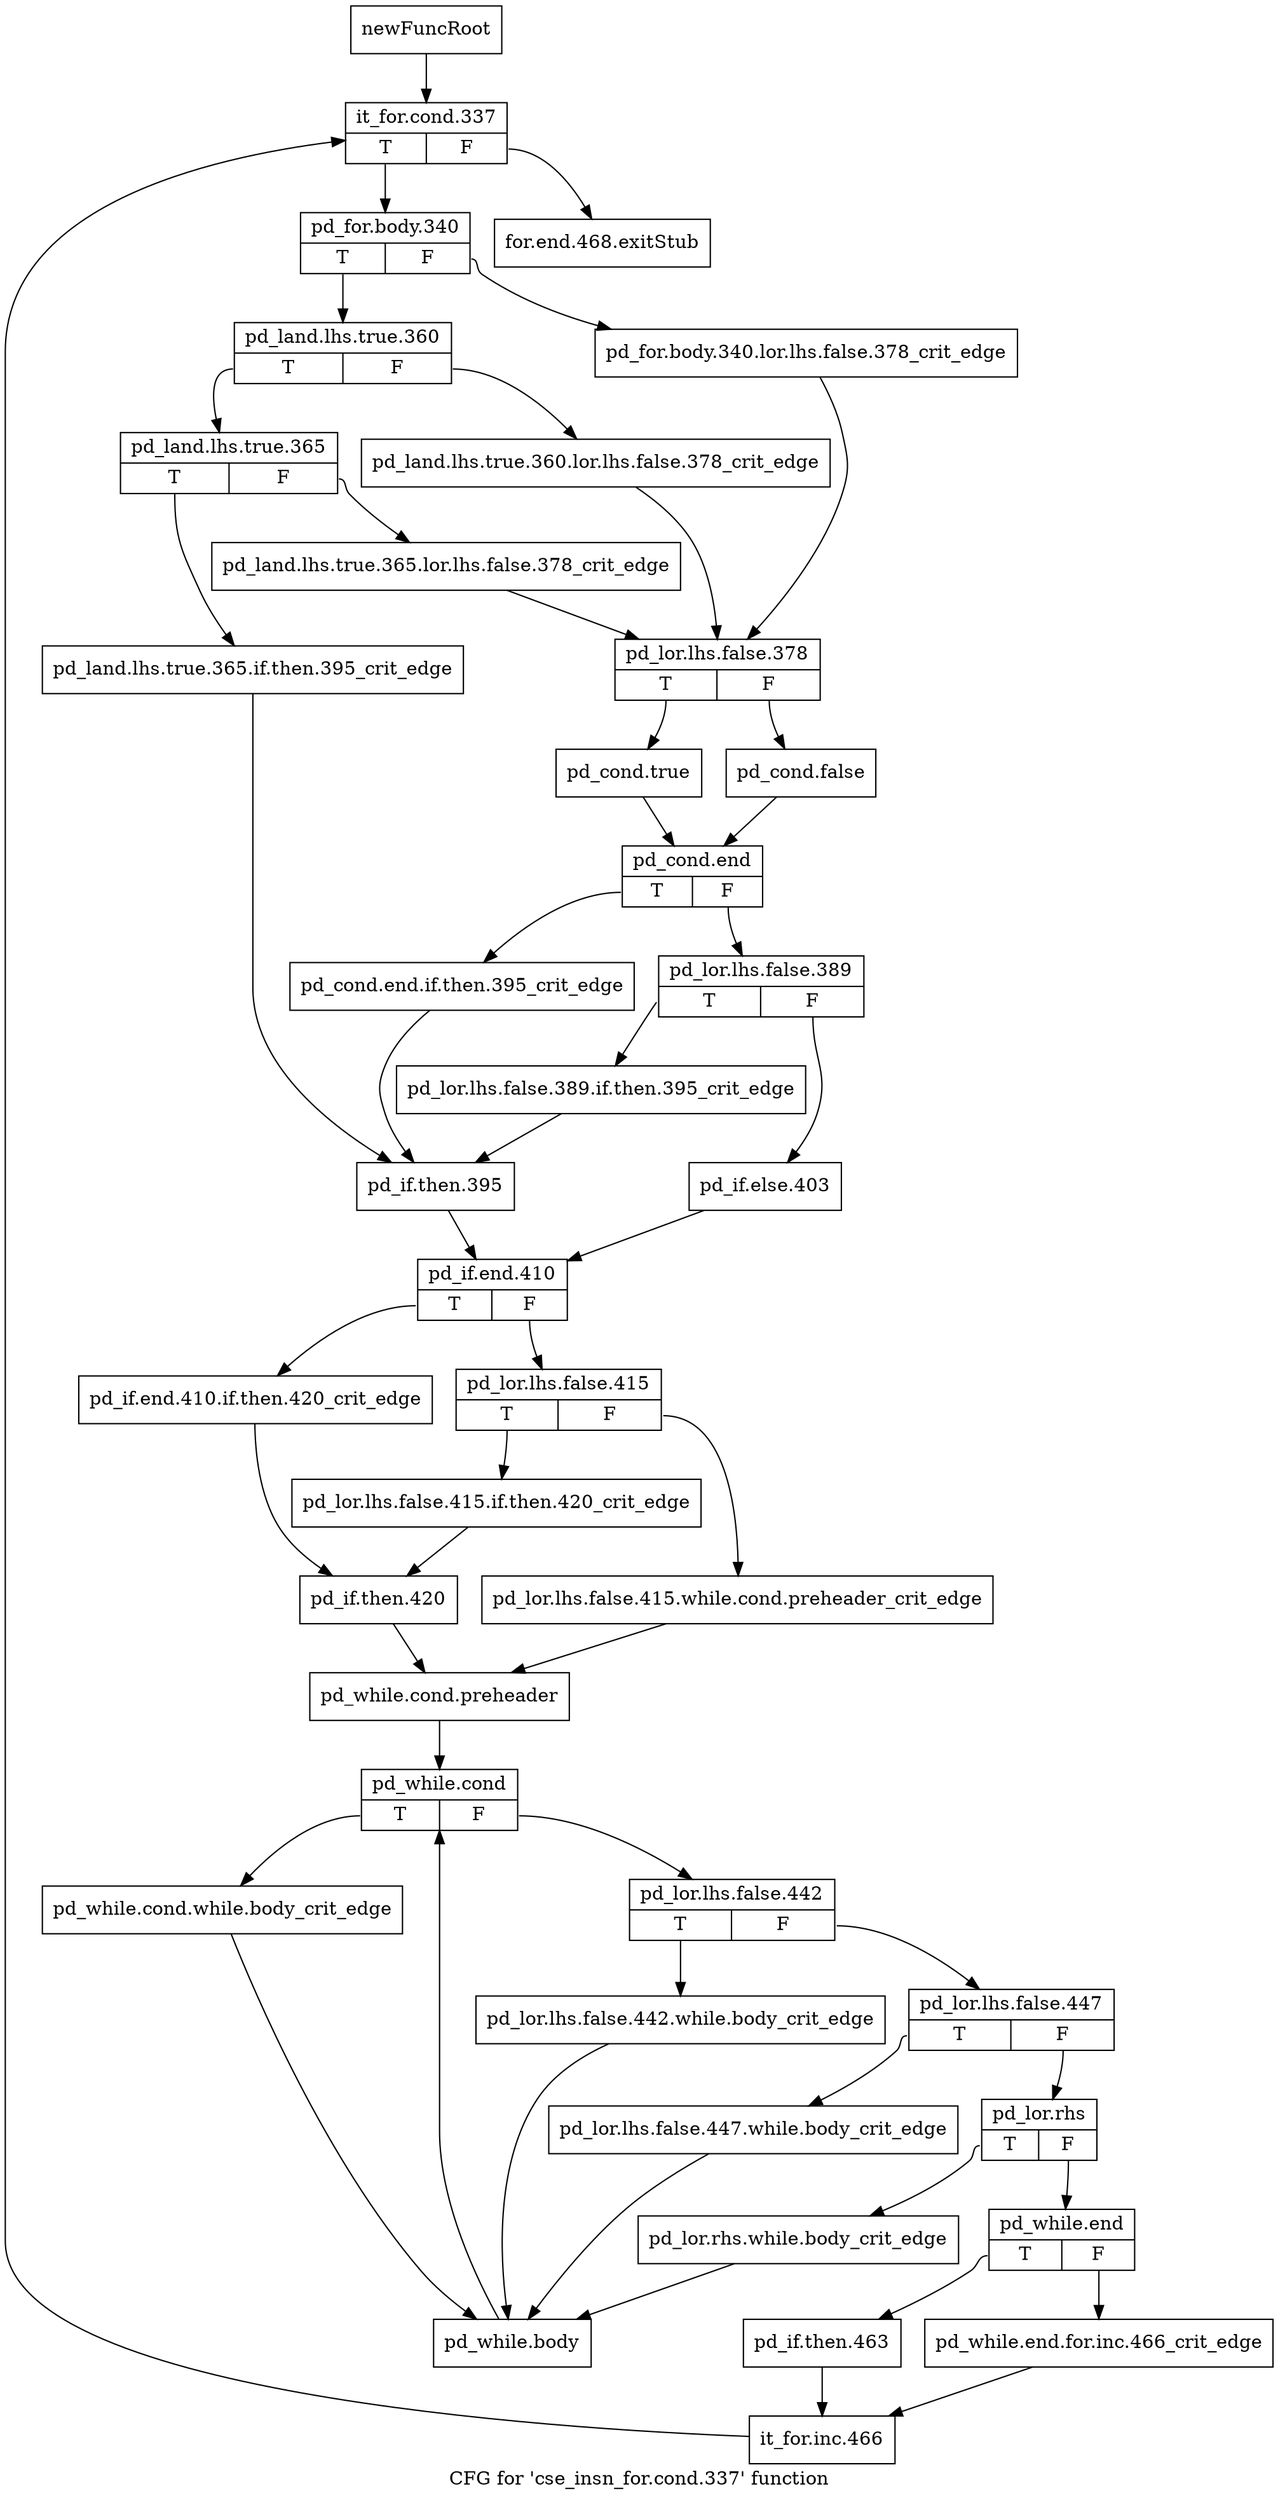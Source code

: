 digraph "CFG for 'cse_insn_for.cond.337' function" {
	label="CFG for 'cse_insn_for.cond.337' function";

	Node0xa85a470 [shape=record,label="{newFuncRoot}"];
	Node0xa85a470 -> Node0xa85a510;
	Node0xa85a4c0 [shape=record,label="{for.end.468.exitStub}"];
	Node0xa85a510 [shape=record,label="{it_for.cond.337|{<s0>T|<s1>F}}"];
	Node0xa85a510:s0 -> Node0xa85a560;
	Node0xa85a510:s1 -> Node0xa85a4c0;
	Node0xa85a560 [shape=record,label="{pd_for.body.340|{<s0>T|<s1>F}}"];
	Node0xa85a560:s0 -> Node0xa85a600;
	Node0xa85a560:s1 -> Node0xa85a5b0;
	Node0xa85a5b0 [shape=record,label="{pd_for.body.340.lor.lhs.false.378_crit_edge}"];
	Node0xa85a5b0 -> Node0xa85a740;
	Node0xa85a600 [shape=record,label="{pd_land.lhs.true.360|{<s0>T|<s1>F}}"];
	Node0xa85a600:s0 -> Node0xa85a6a0;
	Node0xa85a600:s1 -> Node0xa85a650;
	Node0xa85a650 [shape=record,label="{pd_land.lhs.true.360.lor.lhs.false.378_crit_edge}"];
	Node0xa85a650 -> Node0xa85a740;
	Node0xa85a6a0 [shape=record,label="{pd_land.lhs.true.365|{<s0>T|<s1>F}}"];
	Node0xa85a6a0:s0 -> Node0xa85a9c0;
	Node0xa85a6a0:s1 -> Node0xa85a6f0;
	Node0xa85a6f0 [shape=record,label="{pd_land.lhs.true.365.lor.lhs.false.378_crit_edge}"];
	Node0xa85a6f0 -> Node0xa85a740;
	Node0xa85a740 [shape=record,label="{pd_lor.lhs.false.378|{<s0>T|<s1>F}}"];
	Node0xa85a740:s0 -> Node0xa85a7e0;
	Node0xa85a740:s1 -> Node0xa85a790;
	Node0xa85a790 [shape=record,label="{pd_cond.false}"];
	Node0xa85a790 -> Node0xa85a830;
	Node0xa85a7e0 [shape=record,label="{pd_cond.true}"];
	Node0xa85a7e0 -> Node0xa85a830;
	Node0xa85a830 [shape=record,label="{pd_cond.end|{<s0>T|<s1>F}}"];
	Node0xa85a830:s0 -> Node0xa85a970;
	Node0xa85a830:s1 -> Node0xa85a880;
	Node0xa85a880 [shape=record,label="{pd_lor.lhs.false.389|{<s0>T|<s1>F}}"];
	Node0xa85a880:s0 -> Node0xa85a920;
	Node0xa85a880:s1 -> Node0xa85a8d0;
	Node0xa85a8d0 [shape=record,label="{pd_if.else.403}"];
	Node0xa85a8d0 -> Node0xa85aa60;
	Node0xa85a920 [shape=record,label="{pd_lor.lhs.false.389.if.then.395_crit_edge}"];
	Node0xa85a920 -> Node0xa85aa10;
	Node0xa85a970 [shape=record,label="{pd_cond.end.if.then.395_crit_edge}"];
	Node0xa85a970 -> Node0xa85aa10;
	Node0xa85a9c0 [shape=record,label="{pd_land.lhs.true.365.if.then.395_crit_edge}"];
	Node0xa85a9c0 -> Node0xa85aa10;
	Node0xa85aa10 [shape=record,label="{pd_if.then.395}"];
	Node0xa85aa10 -> Node0xa85aa60;
	Node0xa85aa60 [shape=record,label="{pd_if.end.410|{<s0>T|<s1>F}}"];
	Node0xa85aa60:s0 -> Node0xa85aba0;
	Node0xa85aa60:s1 -> Node0xa85aab0;
	Node0xa85aab0 [shape=record,label="{pd_lor.lhs.false.415|{<s0>T|<s1>F}}"];
	Node0xa85aab0:s0 -> Node0xa85ab50;
	Node0xa85aab0:s1 -> Node0xa85ab00;
	Node0xa85ab00 [shape=record,label="{pd_lor.lhs.false.415.while.cond.preheader_crit_edge}"];
	Node0xa85ab00 -> Node0xa85ac40;
	Node0xa85ab50 [shape=record,label="{pd_lor.lhs.false.415.if.then.420_crit_edge}"];
	Node0xa85ab50 -> Node0xa85abf0;
	Node0xa85aba0 [shape=record,label="{pd_if.end.410.if.then.420_crit_edge}"];
	Node0xa85aba0 -> Node0xa85abf0;
	Node0xa85abf0 [shape=record,label="{pd_if.then.420}"];
	Node0xa85abf0 -> Node0xa85ac40;
	Node0xa85ac40 [shape=record,label="{pd_while.cond.preheader}"];
	Node0xa85ac40 -> Node0xa85ac90;
	Node0xa85ac90 [shape=record,label="{pd_while.cond|{<s0>T|<s1>F}}"];
	Node0xa85ac90:s0 -> Node0xa85b000;
	Node0xa85ac90:s1 -> Node0xa85ace0;
	Node0xa85ace0 [shape=record,label="{pd_lor.lhs.false.442|{<s0>T|<s1>F}}"];
	Node0xa85ace0:s0 -> Node0xa85afb0;
	Node0xa85ace0:s1 -> Node0xa85ad30;
	Node0xa85ad30 [shape=record,label="{pd_lor.lhs.false.447|{<s0>T|<s1>F}}"];
	Node0xa85ad30:s0 -> Node0xa85af60;
	Node0xa85ad30:s1 -> Node0xa85ad80;
	Node0xa85ad80 [shape=record,label="{pd_lor.rhs|{<s0>T|<s1>F}}"];
	Node0xa85ad80:s0 -> Node0xa85af10;
	Node0xa85ad80:s1 -> Node0xa85add0;
	Node0xa85add0 [shape=record,label="{pd_while.end|{<s0>T|<s1>F}}"];
	Node0xa85add0:s0 -> Node0xa85ae70;
	Node0xa85add0:s1 -> Node0xa85ae20;
	Node0xa85ae20 [shape=record,label="{pd_while.end.for.inc.466_crit_edge}"];
	Node0xa85ae20 -> Node0xa85aec0;
	Node0xa85ae70 [shape=record,label="{pd_if.then.463}"];
	Node0xa85ae70 -> Node0xa85aec0;
	Node0xa85aec0 [shape=record,label="{it_for.inc.466}"];
	Node0xa85aec0 -> Node0xa85a510;
	Node0xa85af10 [shape=record,label="{pd_lor.rhs.while.body_crit_edge}"];
	Node0xa85af10 -> Node0xa85b050;
	Node0xa85af60 [shape=record,label="{pd_lor.lhs.false.447.while.body_crit_edge}"];
	Node0xa85af60 -> Node0xa85b050;
	Node0xa85afb0 [shape=record,label="{pd_lor.lhs.false.442.while.body_crit_edge}"];
	Node0xa85afb0 -> Node0xa85b050;
	Node0xa85b000 [shape=record,label="{pd_while.cond.while.body_crit_edge}"];
	Node0xa85b000 -> Node0xa85b050;
	Node0xa85b050 [shape=record,label="{pd_while.body}"];
	Node0xa85b050 -> Node0xa85ac90;
}
